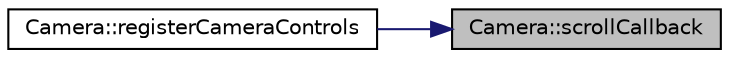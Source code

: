 digraph "Camera::scrollCallback"
{
 // LATEX_PDF_SIZE
  edge [fontname="Helvetica",fontsize="10",labelfontname="Helvetica",labelfontsize="10"];
  node [fontname="Helvetica",fontsize="10",shape=record];
  rankdir="RL";
  Node1 [label="Camera::scrollCallback",height=0.2,width=0.4,color="black", fillcolor="grey75", style="filled", fontcolor="black",tooltip="callback for registering mouse scroll"];
  Node1 -> Node2 [dir="back",color="midnightblue",fontsize="10",style="solid",fontname="Helvetica"];
  Node2 [label="Camera::registerCameraControls",height=0.2,width=0.4,color="black", fillcolor="white", style="filled",URL="$classCamera.html#a7a11d366f18cc5f2ad7183bb8792e7c9",tooltip="Registers the camera controls to the given window."];
}
